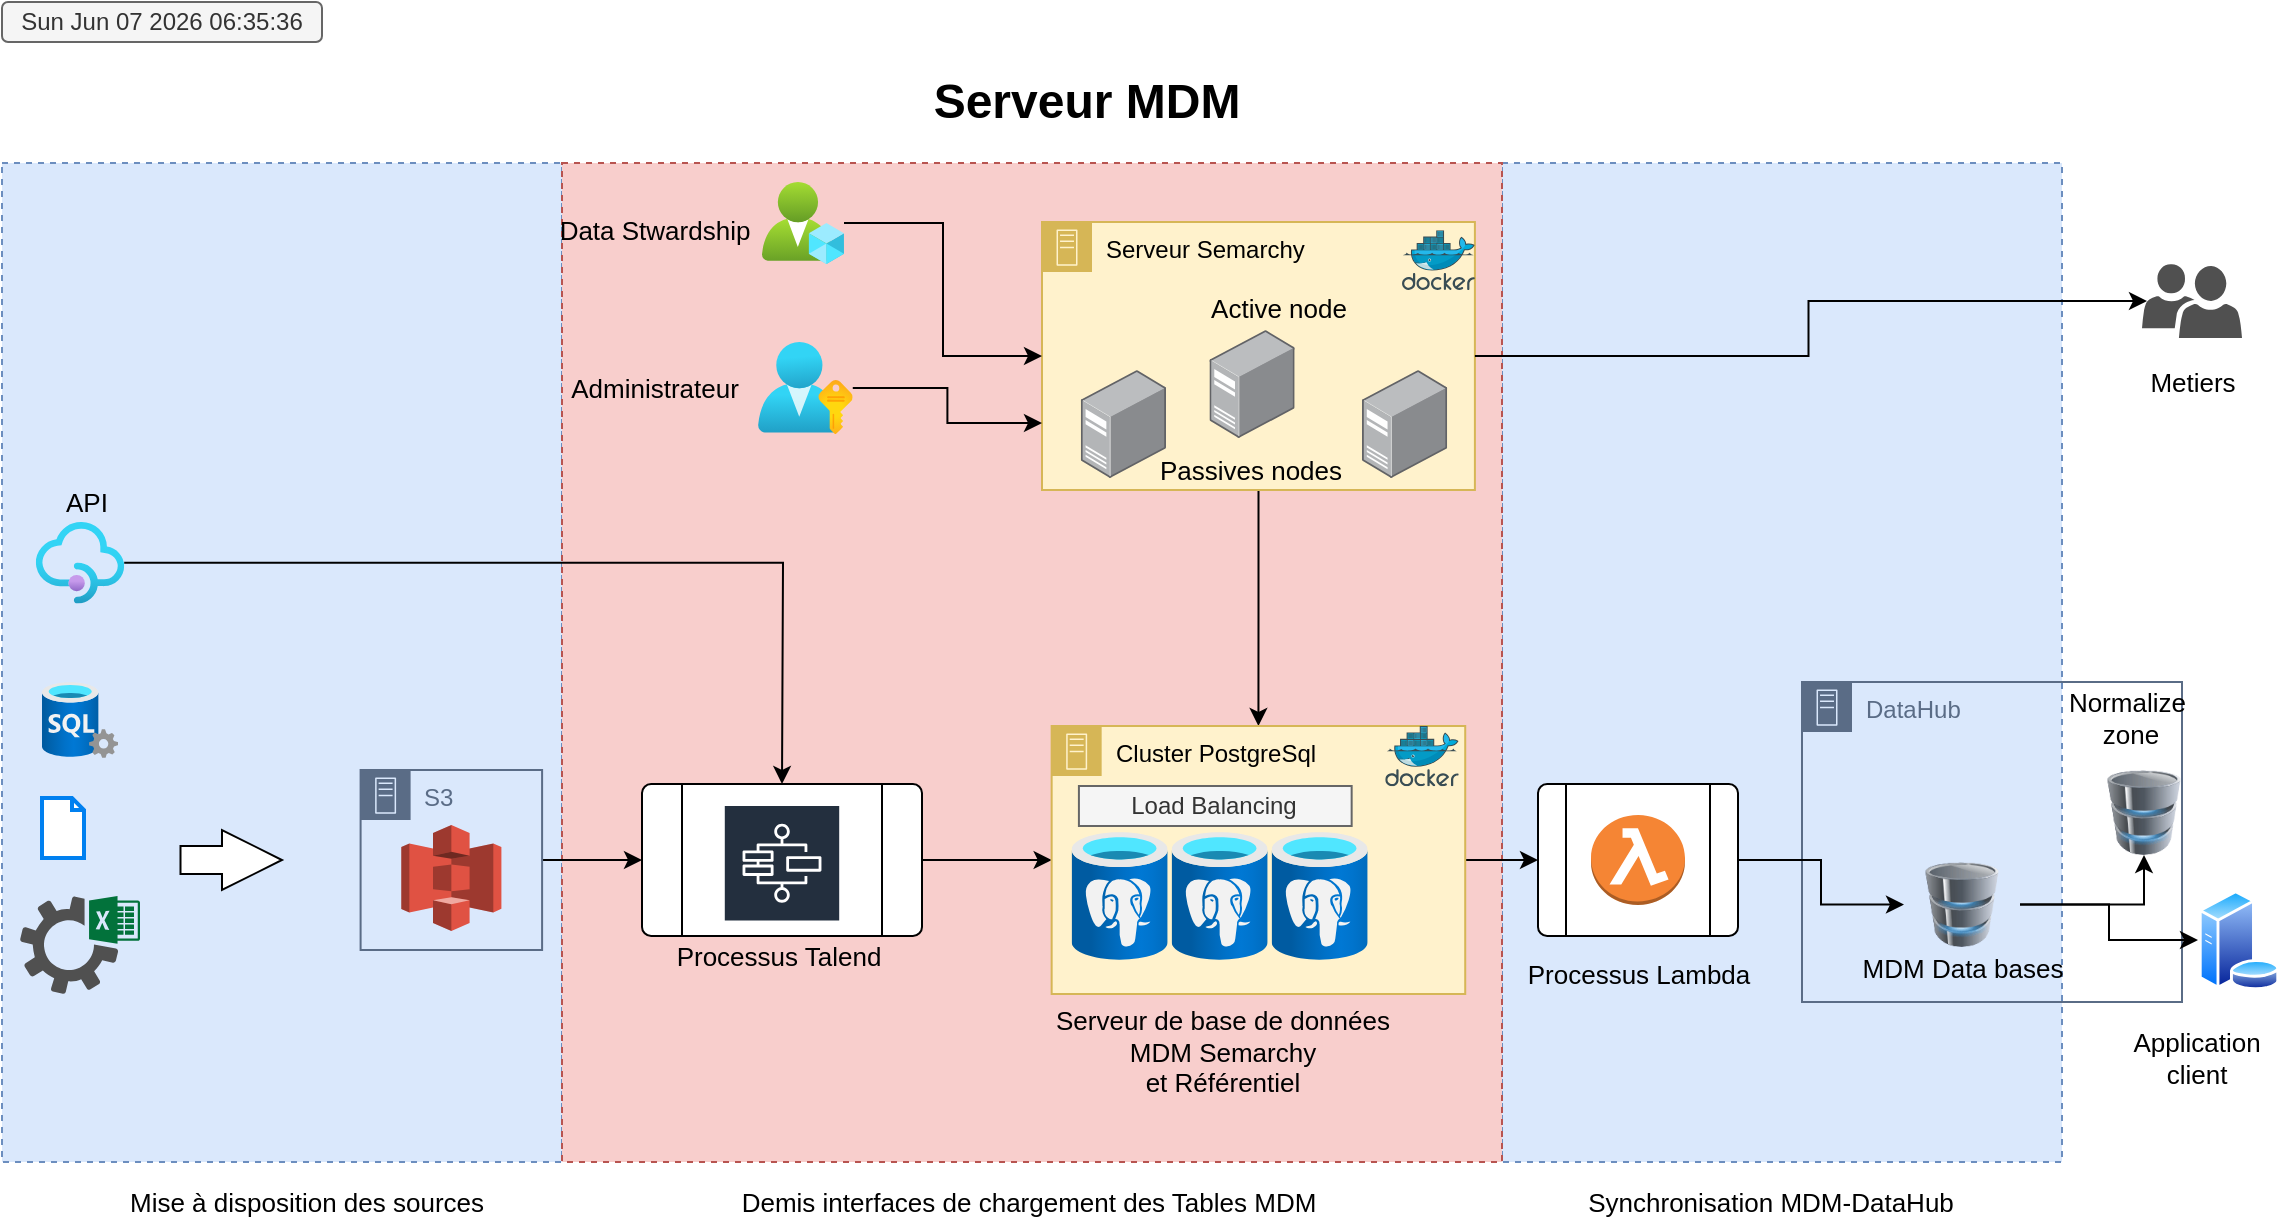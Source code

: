 <mxfile version="22.0.4" type="github">
  <diagram name="Page-1" id="sRmgB1Pe9PFXPVjPCZp8">
    <mxGraphModel dx="1195" dy="756" grid="1" gridSize="10" guides="1" tooltips="1" connect="1" arrows="1" fold="1" page="1" pageScale="1" pageWidth="1169" pageHeight="827" math="0" shadow="0">
      <root>
        <mxCell id="0" />
        <mxCell id="1" parent="0" />
        <mxCell id="tHJYKg1UplMh0ekt52AH-81" value="" style="rounded=0;whiteSpace=wrap;html=1;fillColor=#dae8fc;dashed=1;strokeColor=#6c8ebf;" vertex="1" parent="1">
          <mxGeometry x="780" y="110.5" width="280" height="499.5" as="geometry" />
        </mxCell>
        <mxCell id="tHJYKg1UplMh0ekt52AH-79" value="" style="rounded=0;whiteSpace=wrap;html=1;fillColor=#dae8fc;dashed=1;strokeColor=#6c8ebf;" vertex="1" parent="1">
          <mxGeometry x="30" y="110.5" width="280" height="499.5" as="geometry" />
        </mxCell>
        <mxCell id="tHJYKg1UplMh0ekt52AH-80" value="" style="rounded=0;whiteSpace=wrap;html=1;fillColor=#f8cecc;dashed=1;strokeColor=#b85450;" vertex="1" parent="1">
          <mxGeometry x="310" y="110.5" width="470" height="499.5" as="geometry" />
        </mxCell>
        <mxCell id="tHJYKg1UplMh0ekt52AH-58" style="edgeStyle=orthogonalEdgeStyle;rounded=0;orthogonalLoop=1;jettySize=auto;html=1;" edge="1" parent="1" source="tHJYKg1UplMh0ekt52AH-49" target="tHJYKg1UplMh0ekt52AH-5">
          <mxGeometry relative="1" as="geometry" />
        </mxCell>
        <mxCell id="tHJYKg1UplMh0ekt52AH-49" value="" style="verticalLabelPosition=bottom;verticalAlign=top;html=1;shape=process;whiteSpace=wrap;rounded=1;size=0.14;arcSize=6;" vertex="1" parent="1">
          <mxGeometry x="350" y="421" width="140" height="76" as="geometry" />
        </mxCell>
        <mxCell id="tPyTrMyJ9M7yAe20bpE8-4" value="" style="image;aspect=fixed;perimeter=ellipsePerimeter;html=1;align=center;shadow=0;dashed=0;spacingTop=3;image=img/lib/active_directory/database_server.svg;rounded=1;" parent="1" vertex="1">
          <mxGeometry x="1128" y="474" width="41" height="50" as="geometry" />
        </mxCell>
        <mxCell id="tHJYKg1UplMh0ekt52AH-9" style="edgeStyle=orthogonalEdgeStyle;rounded=0;orthogonalLoop=1;jettySize=auto;html=1;entryX=0.5;entryY=0;entryDx=0;entryDy=0;" edge="1" parent="1" source="tPyTrMyJ9M7yAe20bpE8-6" target="tHJYKg1UplMh0ekt52AH-5">
          <mxGeometry relative="1" as="geometry" />
        </mxCell>
        <mxCell id="tPyTrMyJ9M7yAe20bpE8-6" value="Serveur Semarchy" style="points=[[0,0],[0.25,0],[0.5,0],[0.75,0],[1,0],[1,0.25],[1,0.5],[1,0.75],[1,1],[0.75,1],[0.5,1],[0.25,1],[0,1],[0,0.75],[0,0.5],[0,0.25]];outlineConnect=0;html=1;whiteSpace=wrap;fontSize=12;fontStyle=0;container=1;pointerEvents=0;collapsible=0;recursiveResize=0;shape=mxgraph.aws4.group;grIcon=mxgraph.aws4.group_on_premise;strokeColor=#d6b656;fillColor=#fff2cc;verticalAlign=top;align=left;spacingLeft=30;dashed=0;rounded=1;" parent="1" vertex="1">
          <mxGeometry x="550" y="140" width="216.45" height="134" as="geometry" />
        </mxCell>
        <mxCell id="tPyTrMyJ9M7yAe20bpE8-26" value="" style="image;points=[];aspect=fixed;html=1;align=center;shadow=0;dashed=0;image=img/lib/allied_telesis/computer_and_terminals/Server_Desktop.svg;rounded=1;" parent="tPyTrMyJ9M7yAe20bpE8-6" vertex="1">
          <mxGeometry x="160" y="74" width="42.6" height="54" as="geometry" />
        </mxCell>
        <mxCell id="tPyTrMyJ9M7yAe20bpE8-2" value="" style="image;points=[];aspect=fixed;html=1;align=center;shadow=0;dashed=0;image=img/lib/allied_telesis/computer_and_terminals/Server_Desktop.svg;rounded=1;" parent="tPyTrMyJ9M7yAe20bpE8-6" vertex="1">
          <mxGeometry x="83.73" y="54" width="42.6" height="54" as="geometry" />
        </mxCell>
        <mxCell id="tPyTrMyJ9M7yAe20bpE8-25" value="" style="image;points=[];aspect=fixed;html=1;align=center;shadow=0;dashed=0;image=img/lib/allied_telesis/computer_and_terminals/Server_Desktop.svg;rounded=1;" parent="tPyTrMyJ9M7yAe20bpE8-6" vertex="1">
          <mxGeometry x="19.4" y="74" width="42.6" height="54" as="geometry" />
        </mxCell>
        <mxCell id="tHJYKg1UplMh0ekt52AH-2" value="Active node" style="text;strokeColor=none;fillColor=none;html=1;fontSize=13;fontStyle=0;verticalAlign=middle;align=center;rounded=1;" vertex="1" parent="tPyTrMyJ9M7yAe20bpE8-6">
          <mxGeometry x="76" y="34" width="84" height="17" as="geometry" />
        </mxCell>
        <mxCell id="tHJYKg1UplMh0ekt52AH-1" value="Passives nodes" style="text;strokeColor=none;fillColor=none;html=1;fontSize=13;fontStyle=0;verticalAlign=middle;align=center;rounded=1;" vertex="1" parent="tPyTrMyJ9M7yAe20bpE8-6">
          <mxGeometry x="62" y="114" width="84" height="20" as="geometry" />
        </mxCell>
        <mxCell id="tHJYKg1UplMh0ekt52AH-13" value="" style="image;sketch=0;aspect=fixed;html=1;points=[];align=center;fontSize=12;image=img/lib/mscae/Docker.svg;" vertex="1" parent="tPyTrMyJ9M7yAe20bpE8-6">
          <mxGeometry x="180" y="4.11" width="36.45" height="29.89" as="geometry" />
        </mxCell>
        <mxCell id="tPyTrMyJ9M7yAe20bpE8-9" value="" style="image;aspect=fixed;html=1;points=[];align=center;fontSize=12;image=img/lib/azure2/databases/SQL_Server.svg;rounded=1;" parent="1" vertex="1">
          <mxGeometry x="50" y="370" width="38" height="38" as="geometry" />
        </mxCell>
        <mxCell id="tHJYKg1UplMh0ekt52AH-56" style="edgeStyle=orthogonalEdgeStyle;rounded=0;orthogonalLoop=1;jettySize=auto;html=1;" edge="1" parent="1" source="tPyTrMyJ9M7yAe20bpE8-15" target="tPyTrMyJ9M7yAe20bpE8-6">
          <mxGeometry relative="1" as="geometry" />
        </mxCell>
        <mxCell id="tPyTrMyJ9M7yAe20bpE8-15" value="" style="image;aspect=fixed;html=1;points=[];align=center;fontSize=12;image=img/lib/azure2/intune/Azure_AD_Roles_and_Administrators.svg;rounded=1;" parent="1" vertex="1">
          <mxGeometry x="410" y="120" width="41" height="41" as="geometry" />
        </mxCell>
        <mxCell id="tHJYKg1UplMh0ekt52AH-59" style="edgeStyle=orthogonalEdgeStyle;rounded=0;orthogonalLoop=1;jettySize=auto;html=1;entryX=0;entryY=0.75;entryDx=0;entryDy=0;" edge="1" parent="1" source="tPyTrMyJ9M7yAe20bpE8-20" target="tPyTrMyJ9M7yAe20bpE8-6">
          <mxGeometry relative="1" as="geometry" />
        </mxCell>
        <mxCell id="tPyTrMyJ9M7yAe20bpE8-20" value="" style="image;aspect=fixed;html=1;points=[];align=center;fontSize=12;image=img/lib/azure2/azure_stack/User_Subscriptions.svg;rounded=1;" parent="1" vertex="1">
          <mxGeometry x="408" y="200" width="47.39" height="46" as="geometry" />
        </mxCell>
        <mxCell id="tPyTrMyJ9M7yAe20bpE8-21" value="" style="pointerEvents=1;shadow=0;dashed=0;html=1;strokeColor=none;labelPosition=center;verticalLabelPosition=bottom;verticalAlign=top;align=center;fillColor=#505050;shape=mxgraph.mscae.intune.user_group;rounded=1;" parent="1" vertex="1">
          <mxGeometry x="1100" y="161.0" width="50" height="37" as="geometry" />
        </mxCell>
        <mxCell id="tPyTrMyJ9M7yAe20bpE8-28" value="Serveur MDM" style="text;strokeColor=none;fillColor=none;html=1;fontSize=24;fontStyle=1;verticalAlign=middle;align=center;rounded=1;" parent="1" vertex="1">
          <mxGeometry x="470" y="60" width="204" height="40" as="geometry" />
        </mxCell>
        <UserObject label="%date{ddd mmm dd yyyy HH:MM:ss}%" placeholders="1" id="tPyTrMyJ9M7yAe20bpE8-29">
          <mxCell style="text;html=1;strokeColor=#666666;fillColor=#f5f5f5;align=center;verticalAlign=middle;whiteSpace=wrap;overflow=hidden;fontColor=#333333;direction=west;flipV=1;flipH=0;rounded=1;" parent="1" vertex="1">
            <mxGeometry x="30" y="30" width="160" height="20" as="geometry" />
          </mxCell>
        </UserObject>
        <mxCell id="tHJYKg1UplMh0ekt52AH-67" style="edgeStyle=orthogonalEdgeStyle;rounded=0;orthogonalLoop=1;jettySize=auto;html=1;" edge="1" parent="1" source="tHJYKg1UplMh0ekt52AH-5" target="tHJYKg1UplMh0ekt52AH-65">
          <mxGeometry relative="1" as="geometry" />
        </mxCell>
        <mxCell id="tHJYKg1UplMh0ekt52AH-5" value="Cluster PostgreSql" style="points=[[0,0],[0.25,0],[0.5,0],[0.75,0],[1,0],[1,0.25],[1,0.5],[1,0.75],[1,1],[0.75,1],[0.5,1],[0.25,1],[0,1],[0,0.75],[0,0.5],[0,0.25]];outlineConnect=0;html=1;whiteSpace=wrap;fontSize=12;fontStyle=0;container=1;pointerEvents=0;collapsible=0;recursiveResize=0;shape=mxgraph.aws4.group;grIcon=mxgraph.aws4.group_on_premise;strokeColor=#d6b656;fillColor=#fff2cc;verticalAlign=top;align=left;spacingLeft=30;dashed=0;rounded=1;" vertex="1" parent="1">
          <mxGeometry x="554.83" y="392" width="206.78" height="134" as="geometry" />
        </mxCell>
        <mxCell id="tHJYKg1UplMh0ekt52AH-4" value="" style="image;aspect=fixed;html=1;points=[];align=center;fontSize=12;image=img/lib/azure2/databases/Azure_Database_PostgreSQL_Server.svg;rounded=1;" vertex="1" parent="tHJYKg1UplMh0ekt52AH-5">
          <mxGeometry x="110" y="53" width="48" height="64" as="geometry" />
        </mxCell>
        <mxCell id="tHJYKg1UplMh0ekt52AH-3" value="" style="image;aspect=fixed;html=1;points=[];align=center;fontSize=12;image=img/lib/azure2/databases/Azure_Database_PostgreSQL_Server.svg;rounded=1;" vertex="1" parent="tHJYKg1UplMh0ekt52AH-5">
          <mxGeometry x="60" y="53" width="48" height="64" as="geometry" />
        </mxCell>
        <mxCell id="tHJYKg1UplMh0ekt52AH-6" value="Load Balancing" style="rounded=0;whiteSpace=wrap;html=1;fillColor=#f5f5f5;fontColor=#333333;strokeColor=#666666;" vertex="1" parent="tHJYKg1UplMh0ekt52AH-5">
          <mxGeometry x="13.63" y="30" width="136.37" height="20" as="geometry" />
        </mxCell>
        <mxCell id="tPyTrMyJ9M7yAe20bpE8-8" value="" style="image;aspect=fixed;html=1;points=[];align=center;fontSize=12;image=img/lib/azure2/databases/Azure_Database_PostgreSQL_Server.svg;rounded=1;" parent="tHJYKg1UplMh0ekt52AH-5" vertex="1">
          <mxGeometry x="10" y="53" width="48" height="64" as="geometry" />
        </mxCell>
        <mxCell id="tHJYKg1UplMh0ekt52AH-14" value="" style="image;sketch=0;aspect=fixed;html=1;points=[];align=center;fontSize=12;image=img/lib/mscae/Docker.svg;" vertex="1" parent="tHJYKg1UplMh0ekt52AH-5">
          <mxGeometry x="166.78" width="36.78" height="30.16" as="geometry" />
        </mxCell>
        <mxCell id="tHJYKg1UplMh0ekt52AH-7" value="&lt;div&gt;Serveur de base de données&lt;/div&gt;&lt;div&gt;MDM Semarchy&lt;/div&gt;&lt;div&gt;et Référentiel&lt;br&gt;&lt;/div&gt;" style="text;strokeColor=none;fillColor=none;html=1;fontSize=13;fontStyle=0;verticalAlign=middle;align=center;rounded=1;" vertex="1" parent="1">
          <mxGeometry x="597.83" y="545" width="84" height="20" as="geometry" />
        </mxCell>
        <mxCell id="tHJYKg1UplMh0ekt52AH-15" value="" style="sketch=0;outlineConnect=0;fontColor=#232F3E;gradientColor=none;strokeColor=#ffffff;fillColor=#232F3E;dashed=0;verticalLabelPosition=middle;verticalAlign=bottom;align=center;html=1;whiteSpace=wrap;fontSize=10;fontStyle=1;spacing=3;shape=mxgraph.aws4.productIcon;prIcon=mxgraph.aws4.step_functions;" vertex="1" parent="1">
          <mxGeometry x="390.4" y="431" width="59.2" height="60" as="geometry" />
        </mxCell>
        <mxCell id="tHJYKg1UplMh0ekt52AH-18" value="DataHub" style="points=[[0,0],[0.25,0],[0.5,0],[0.75,0],[1,0],[1,0.25],[1,0.5],[1,0.75],[1,1],[0.75,1],[0.5,1],[0.25,1],[0,1],[0,0.75],[0,0.5],[0,0.25]];outlineConnect=0;gradientColor=none;html=1;whiteSpace=wrap;fontSize=12;fontStyle=0;container=1;pointerEvents=0;collapsible=0;recursiveResize=0;shape=mxgraph.aws4.group;grIcon=mxgraph.aws4.group_on_premise;strokeColor=#5A6C86;fillColor=none;verticalAlign=top;align=left;spacingLeft=30;fontColor=#5A6C86;dashed=0;rounded=1;" vertex="1" parent="1">
          <mxGeometry x="930" y="370" width="190" height="160" as="geometry" />
        </mxCell>
        <mxCell id="tHJYKg1UplMh0ekt52AH-22" value="&lt;div&gt;Normalize&amp;nbsp;&lt;/div&gt;&lt;div&gt;zone&lt;/div&gt;" style="text;strokeColor=none;fillColor=none;html=1;fontSize=13;fontStyle=0;verticalAlign=middle;align=center;rounded=1;" vertex="1" parent="tHJYKg1UplMh0ekt52AH-18">
          <mxGeometry x="122" y="9" width="84" height="17" as="geometry" />
        </mxCell>
        <mxCell id="tHJYKg1UplMh0ekt52AH-23" value="&lt;div&gt;MDM Data bases&lt;/div&gt;" style="text;strokeColor=none;fillColor=none;html=1;fontSize=13;fontStyle=0;verticalAlign=middle;align=center;rounded=1;" vertex="1" parent="tHJYKg1UplMh0ekt52AH-18">
          <mxGeometry x="38" y="132.5" width="84" height="20" as="geometry" />
        </mxCell>
        <mxCell id="tPyTrMyJ9M7yAe20bpE8-14" value="" style="shape=image;html=1;verticalAlign=top;verticalLabelPosition=bottom;labelBackgroundColor=#ffffff;imageAspect=0;aspect=fixed;image=https://cdn1.iconfinder.com/data/icons/line-christmas-icons/75/_snowflake-128.png;rounded=1;" parent="tHJYKg1UplMh0ekt52AH-18" vertex="1">
          <mxGeometry x="4.263e-14" y="26" width="34.5" height="34.5" as="geometry" />
        </mxCell>
        <mxCell id="tHJYKg1UplMh0ekt52AH-68" value="" style="image;html=1;image=img/lib/clip_art/computers/Database_128x128.png" vertex="1" parent="tHJYKg1UplMh0ekt52AH-18">
          <mxGeometry x="142" y="44" width="58" height="42.5" as="geometry" />
        </mxCell>
        <mxCell id="tHJYKg1UplMh0ekt52AH-75" style="edgeStyle=orthogonalEdgeStyle;rounded=0;orthogonalLoop=1;jettySize=auto;html=1;" edge="1" parent="tHJYKg1UplMh0ekt52AH-18" source="tHJYKg1UplMh0ekt52AH-64" target="tHJYKg1UplMh0ekt52AH-68">
          <mxGeometry relative="1" as="geometry" />
        </mxCell>
        <mxCell id="tHJYKg1UplMh0ekt52AH-64" value="" style="image;html=1;image=img/lib/clip_art/computers/Database_128x128.png" vertex="1" parent="tHJYKg1UplMh0ekt52AH-18">
          <mxGeometry x="51.0" y="90" width="58" height="42.5" as="geometry" />
        </mxCell>
        <mxCell id="tHJYKg1UplMh0ekt52AH-28" value="" style="sketch=0;pointerEvents=1;shadow=0;dashed=0;html=1;strokeColor=none;fillColor=#505050;labelPosition=center;verticalLabelPosition=bottom;verticalAlign=top;outlineConnect=0;align=center;shape=mxgraph.office.services.excel_services;" vertex="1" parent="1">
          <mxGeometry x="39" y="477" width="60" height="49" as="geometry" />
        </mxCell>
        <mxCell id="tHJYKg1UplMh0ekt52AH-29" value="" style="html=1;verticalLabelPosition=bottom;align=center;labelBackgroundColor=#ffffff;verticalAlign=top;strokeWidth=2;strokeColor=#0080F0;shadow=0;dashed=0;shape=mxgraph.ios7.icons.document;" vertex="1" parent="1">
          <mxGeometry x="50" y="428" width="21" height="30" as="geometry" />
        </mxCell>
        <mxCell id="tHJYKg1UplMh0ekt52AH-53" value="" style="edgeStyle=orthogonalEdgeStyle;rounded=0;orthogonalLoop=1;jettySize=auto;html=1;entryX=0;entryY=0.5;entryDx=0;entryDy=0;" edge="1" parent="1" source="tHJYKg1UplMh0ekt52AH-31" target="tHJYKg1UplMh0ekt52AH-49">
          <mxGeometry relative="1" as="geometry">
            <mxPoint x="340" y="460" as="targetPoint" />
          </mxGeometry>
        </mxCell>
        <mxCell id="tHJYKg1UplMh0ekt52AH-31" value="S3" style="points=[[0,0],[0.25,0],[0.5,0],[0.75,0],[1,0],[1,0.25],[1,0.5],[1,0.75],[1,1],[0.75,1],[0.5,1],[0.25,1],[0,1],[0,0.75],[0,0.5],[0,0.25]];outlineConnect=0;gradientColor=none;html=1;whiteSpace=wrap;fontSize=12;fontStyle=0;container=1;pointerEvents=0;collapsible=0;recursiveResize=0;shape=mxgraph.aws4.group;grIcon=mxgraph.aws4.group_on_premise;strokeColor=#5A6C86;fillColor=none;verticalAlign=top;align=left;spacingLeft=30;fontColor=#5A6C86;dashed=0;rounded=1;" vertex="1" parent="1">
          <mxGeometry x="209.3" y="414" width="90.75" height="90" as="geometry" />
        </mxCell>
        <mxCell id="tHJYKg1UplMh0ekt52AH-16" value="" style="outlineConnect=0;dashed=0;verticalLabelPosition=bottom;verticalAlign=top;align=center;html=1;shape=mxgraph.aws3.s3;fillColor=#E05243;gradientColor=none;" vertex="1" parent="tHJYKg1UplMh0ekt52AH-31">
          <mxGeometry x="20.35" y="27.5" width="50.05" height="53" as="geometry" />
        </mxCell>
        <mxCell id="tHJYKg1UplMh0ekt52AH-41" value="Data Stwardship" style="text;strokeColor=none;fillColor=none;html=1;fontSize=13;fontStyle=0;verticalAlign=middle;align=center;rounded=1;" vertex="1" parent="1">
          <mxGeometry x="313.9" y="134" width="84" height="20" as="geometry" />
        </mxCell>
        <mxCell id="tHJYKg1UplMh0ekt52AH-52" style="edgeStyle=orthogonalEdgeStyle;rounded=0;orthogonalLoop=1;jettySize=auto;html=1;" edge="1" parent="1" source="tHJYKg1UplMh0ekt52AH-42">
          <mxGeometry relative="1" as="geometry">
            <mxPoint x="420" y="421" as="targetPoint" />
          </mxGeometry>
        </mxCell>
        <mxCell id="tHJYKg1UplMh0ekt52AH-42" value="" style="image;aspect=fixed;html=1;points=[];align=center;fontSize=12;image=img/lib/azure2/app_services/API_Management_Services.svg;" vertex="1" parent="1">
          <mxGeometry x="46.9" y="290" width="44.2" height="40.8" as="geometry" />
        </mxCell>
        <mxCell id="tHJYKg1UplMh0ekt52AH-44" value="" style="html=1;shadow=0;dashed=0;align=center;verticalAlign=middle;shape=mxgraph.arrows2.arrow;dy=0.53;dx=30;notch=0;" vertex="1" parent="1">
          <mxGeometry x="119.25" y="444" width="50.75" height="30" as="geometry" />
        </mxCell>
        <mxCell id="tHJYKg1UplMh0ekt52AH-51" value="Processus Talend" style="text;strokeColor=none;fillColor=none;html=1;fontSize=13;fontStyle=0;verticalAlign=middle;align=center;rounded=1;" vertex="1" parent="1">
          <mxGeometry x="376.35" y="497" width="84" height="20" as="geometry" />
        </mxCell>
        <mxCell id="tHJYKg1UplMh0ekt52AH-36" value="Demis interfaces de chargement des Tables MDM" style="text;strokeColor=none;fillColor=none;html=1;fontSize=13;fontStyle=0;verticalAlign=middle;align=center;rounded=1;" vertex="1" parent="1">
          <mxGeometry x="501" y="620" width="84" height="20" as="geometry" />
        </mxCell>
        <mxCell id="tHJYKg1UplMh0ekt52AH-60" value="API" style="text;strokeColor=none;fillColor=none;html=1;fontSize=13;fontStyle=0;verticalAlign=middle;align=center;rounded=1;" vertex="1" parent="1">
          <mxGeometry x="30" y="270" width="84" height="20" as="geometry" />
        </mxCell>
        <mxCell id="tHJYKg1UplMh0ekt52AH-61" value="Administrateur" style="text;strokeColor=none;fillColor=none;html=1;fontSize=13;fontStyle=0;verticalAlign=middle;align=center;rounded=1;" vertex="1" parent="1">
          <mxGeometry x="313.9" y="213" width="84" height="20" as="geometry" />
        </mxCell>
        <mxCell id="tHJYKg1UplMh0ekt52AH-62" value="Metiers" style="text;strokeColor=none;fillColor=none;html=1;fontSize=13;fontStyle=0;verticalAlign=middle;align=center;rounded=1;" vertex="1" parent="1">
          <mxGeometry x="1083" y="210" width="84" height="20" as="geometry" />
        </mxCell>
        <mxCell id="tHJYKg1UplMh0ekt52AH-73" style="edgeStyle=orthogonalEdgeStyle;rounded=0;orthogonalLoop=1;jettySize=auto;html=1;" edge="1" parent="1" source="tHJYKg1UplMh0ekt52AH-65" target="tHJYKg1UplMh0ekt52AH-64">
          <mxGeometry relative="1" as="geometry" />
        </mxCell>
        <mxCell id="tHJYKg1UplMh0ekt52AH-65" value="" style="verticalLabelPosition=bottom;verticalAlign=top;html=1;shape=process;whiteSpace=wrap;rounded=1;size=0.14;arcSize=6;" vertex="1" parent="1">
          <mxGeometry x="798" y="421" width="100" height="76" as="geometry" />
        </mxCell>
        <mxCell id="tHJYKg1UplMh0ekt52AH-12" value="" style="outlineConnect=0;dashed=0;verticalLabelPosition=bottom;verticalAlign=top;align=center;html=1;shape=mxgraph.aws3.lambda_function;fillColor=#F58534;gradientColor=none;" vertex="1" parent="1">
          <mxGeometry x="824.5" y="436.5" width="47" height="45" as="geometry" />
        </mxCell>
        <mxCell id="tHJYKg1UplMh0ekt52AH-74" value="Synchronisation MDM-DataHub" style="text;strokeColor=none;fillColor=none;html=1;fontSize=13;fontStyle=0;verticalAlign=middle;align=center;rounded=1;" vertex="1" parent="1">
          <mxGeometry x="871.5" y="620" width="84" height="20" as="geometry" />
        </mxCell>
        <mxCell id="tHJYKg1UplMh0ekt52AH-76" style="edgeStyle=orthogonalEdgeStyle;rounded=0;orthogonalLoop=1;jettySize=auto;html=1;entryX=0.05;entryY=0.5;entryDx=0;entryDy=0;entryPerimeter=0;" edge="1" parent="1" source="tPyTrMyJ9M7yAe20bpE8-6" target="tPyTrMyJ9M7yAe20bpE8-21">
          <mxGeometry relative="1" as="geometry" />
        </mxCell>
        <mxCell id="tHJYKg1UplMh0ekt52AH-77" style="edgeStyle=orthogonalEdgeStyle;rounded=0;orthogonalLoop=1;jettySize=auto;html=1;entryX=0;entryY=0.5;entryDx=0;entryDy=0;" edge="1" parent="1" source="tHJYKg1UplMh0ekt52AH-64" target="tPyTrMyJ9M7yAe20bpE8-4">
          <mxGeometry relative="1" as="geometry" />
        </mxCell>
        <mxCell id="tHJYKg1UplMh0ekt52AH-78" value="&lt;div&gt;Application &lt;br&gt;&lt;/div&gt;&lt;div&gt;client&lt;br&gt;&lt;/div&gt;" style="text;strokeColor=none;fillColor=none;html=1;fontSize=13;fontStyle=0;verticalAlign=middle;align=center;rounded=1;" vertex="1" parent="1">
          <mxGeometry x="1085" y="548" width="84" height="20" as="geometry" />
        </mxCell>
        <mxCell id="tHJYKg1UplMh0ekt52AH-83" value="Mise à disposition des sources" style="text;strokeColor=none;fillColor=none;html=1;fontSize=13;fontStyle=0;verticalAlign=middle;align=center;rounded=1;" vertex="1" parent="1">
          <mxGeometry x="140" y="620" width="84" height="20" as="geometry" />
        </mxCell>
        <mxCell id="tHJYKg1UplMh0ekt52AH-84" value="&lt;div&gt;Processus Lambda&lt;br&gt;&lt;/div&gt;" style="text;strokeColor=none;fillColor=none;html=1;fontSize=13;fontStyle=0;verticalAlign=middle;align=center;rounded=1;" vertex="1" parent="1">
          <mxGeometry x="806" y="506" width="84" height="20" as="geometry" />
        </mxCell>
      </root>
    </mxGraphModel>
  </diagram>
</mxfile>
